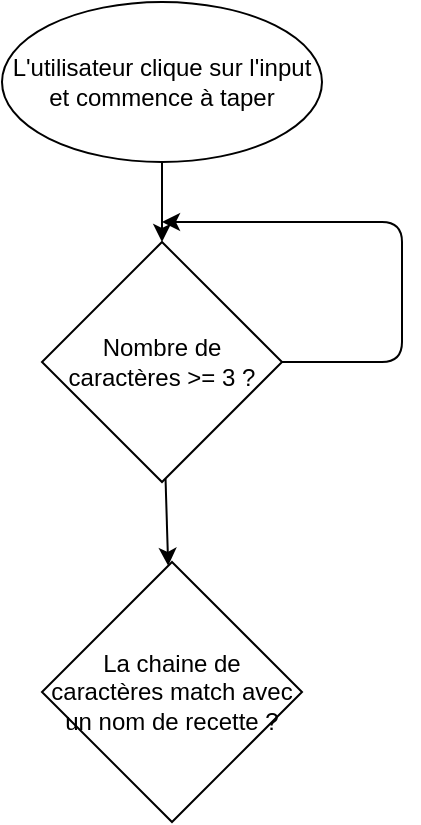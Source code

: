 <mxfile>
    <diagram id="G3b95pPehaJal_vwlHOC" name="Page-1">
        <mxGraphModel dx="950" dy="352" grid="1" gridSize="10" guides="1" tooltips="1" connect="1" arrows="1" fold="1" page="1" pageScale="1" pageWidth="850" pageHeight="1100" math="0" shadow="0">
            <root>
                <mxCell id="0"/>
                <mxCell id="1" parent="0"/>
                <mxCell id="5" value="" style="edgeStyle=none;html=1;" edge="1" parent="1" source="2" target="4">
                    <mxGeometry relative="1" as="geometry"/>
                </mxCell>
                <mxCell id="2" value="L'utilisateur clique sur l'input et commence à taper" style="ellipse;whiteSpace=wrap;html=1;" vertex="1" parent="1">
                    <mxGeometry x="240" width="160" height="80" as="geometry"/>
                </mxCell>
                <mxCell id="6" style="edgeStyle=none;html=1;exitX=1;exitY=0.5;exitDx=0;exitDy=0;" edge="1" parent="1" source="4">
                    <mxGeometry relative="1" as="geometry">
                        <mxPoint x="320" y="110" as="targetPoint"/>
                        <Array as="points">
                            <mxPoint x="440" y="180"/>
                            <mxPoint x="440" y="110"/>
                        </Array>
                    </mxGeometry>
                </mxCell>
                <mxCell id="8" value="" style="edgeStyle=none;html=1;" edge="1" parent="1" source="4" target="7">
                    <mxGeometry relative="1" as="geometry"/>
                </mxCell>
                <mxCell id="4" value="Nombre de caractères &amp;gt;= 3 ?" style="rhombus;whiteSpace=wrap;html=1;" vertex="1" parent="1">
                    <mxGeometry x="260" y="120" width="120" height="120" as="geometry"/>
                </mxCell>
                <mxCell id="7" value="La chaine de caractères match avec un nom de recette ?" style="rhombus;whiteSpace=wrap;html=1;" vertex="1" parent="1">
                    <mxGeometry x="260" y="280" width="130" height="130" as="geometry"/>
                </mxCell>
            </root>
        </mxGraphModel>
    </diagram>
</mxfile>